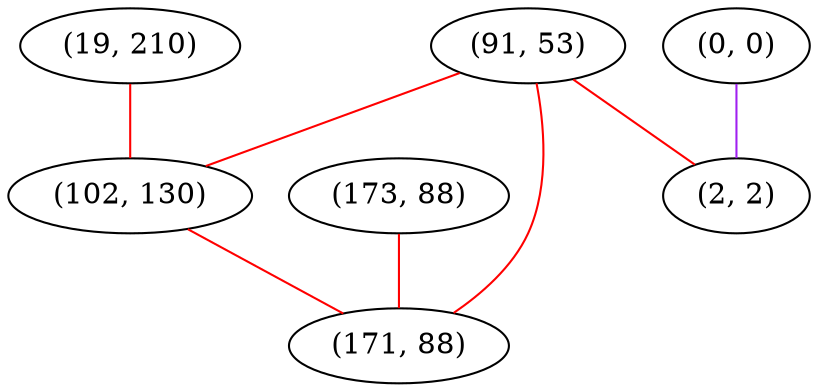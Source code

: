 graph "" {
"(19, 210)";
"(0, 0)";
"(173, 88)";
"(91, 53)";
"(102, 130)";
"(2, 2)";
"(171, 88)";
"(19, 210)" -- "(102, 130)"  [color=red, key=0, weight=1];
"(0, 0)" -- "(2, 2)"  [color=purple, key=0, weight=4];
"(173, 88)" -- "(171, 88)"  [color=red, key=0, weight=1];
"(91, 53)" -- "(171, 88)"  [color=red, key=0, weight=1];
"(91, 53)" -- "(102, 130)"  [color=red, key=0, weight=1];
"(91, 53)" -- "(2, 2)"  [color=red, key=0, weight=1];
"(102, 130)" -- "(171, 88)"  [color=red, key=0, weight=1];
}
